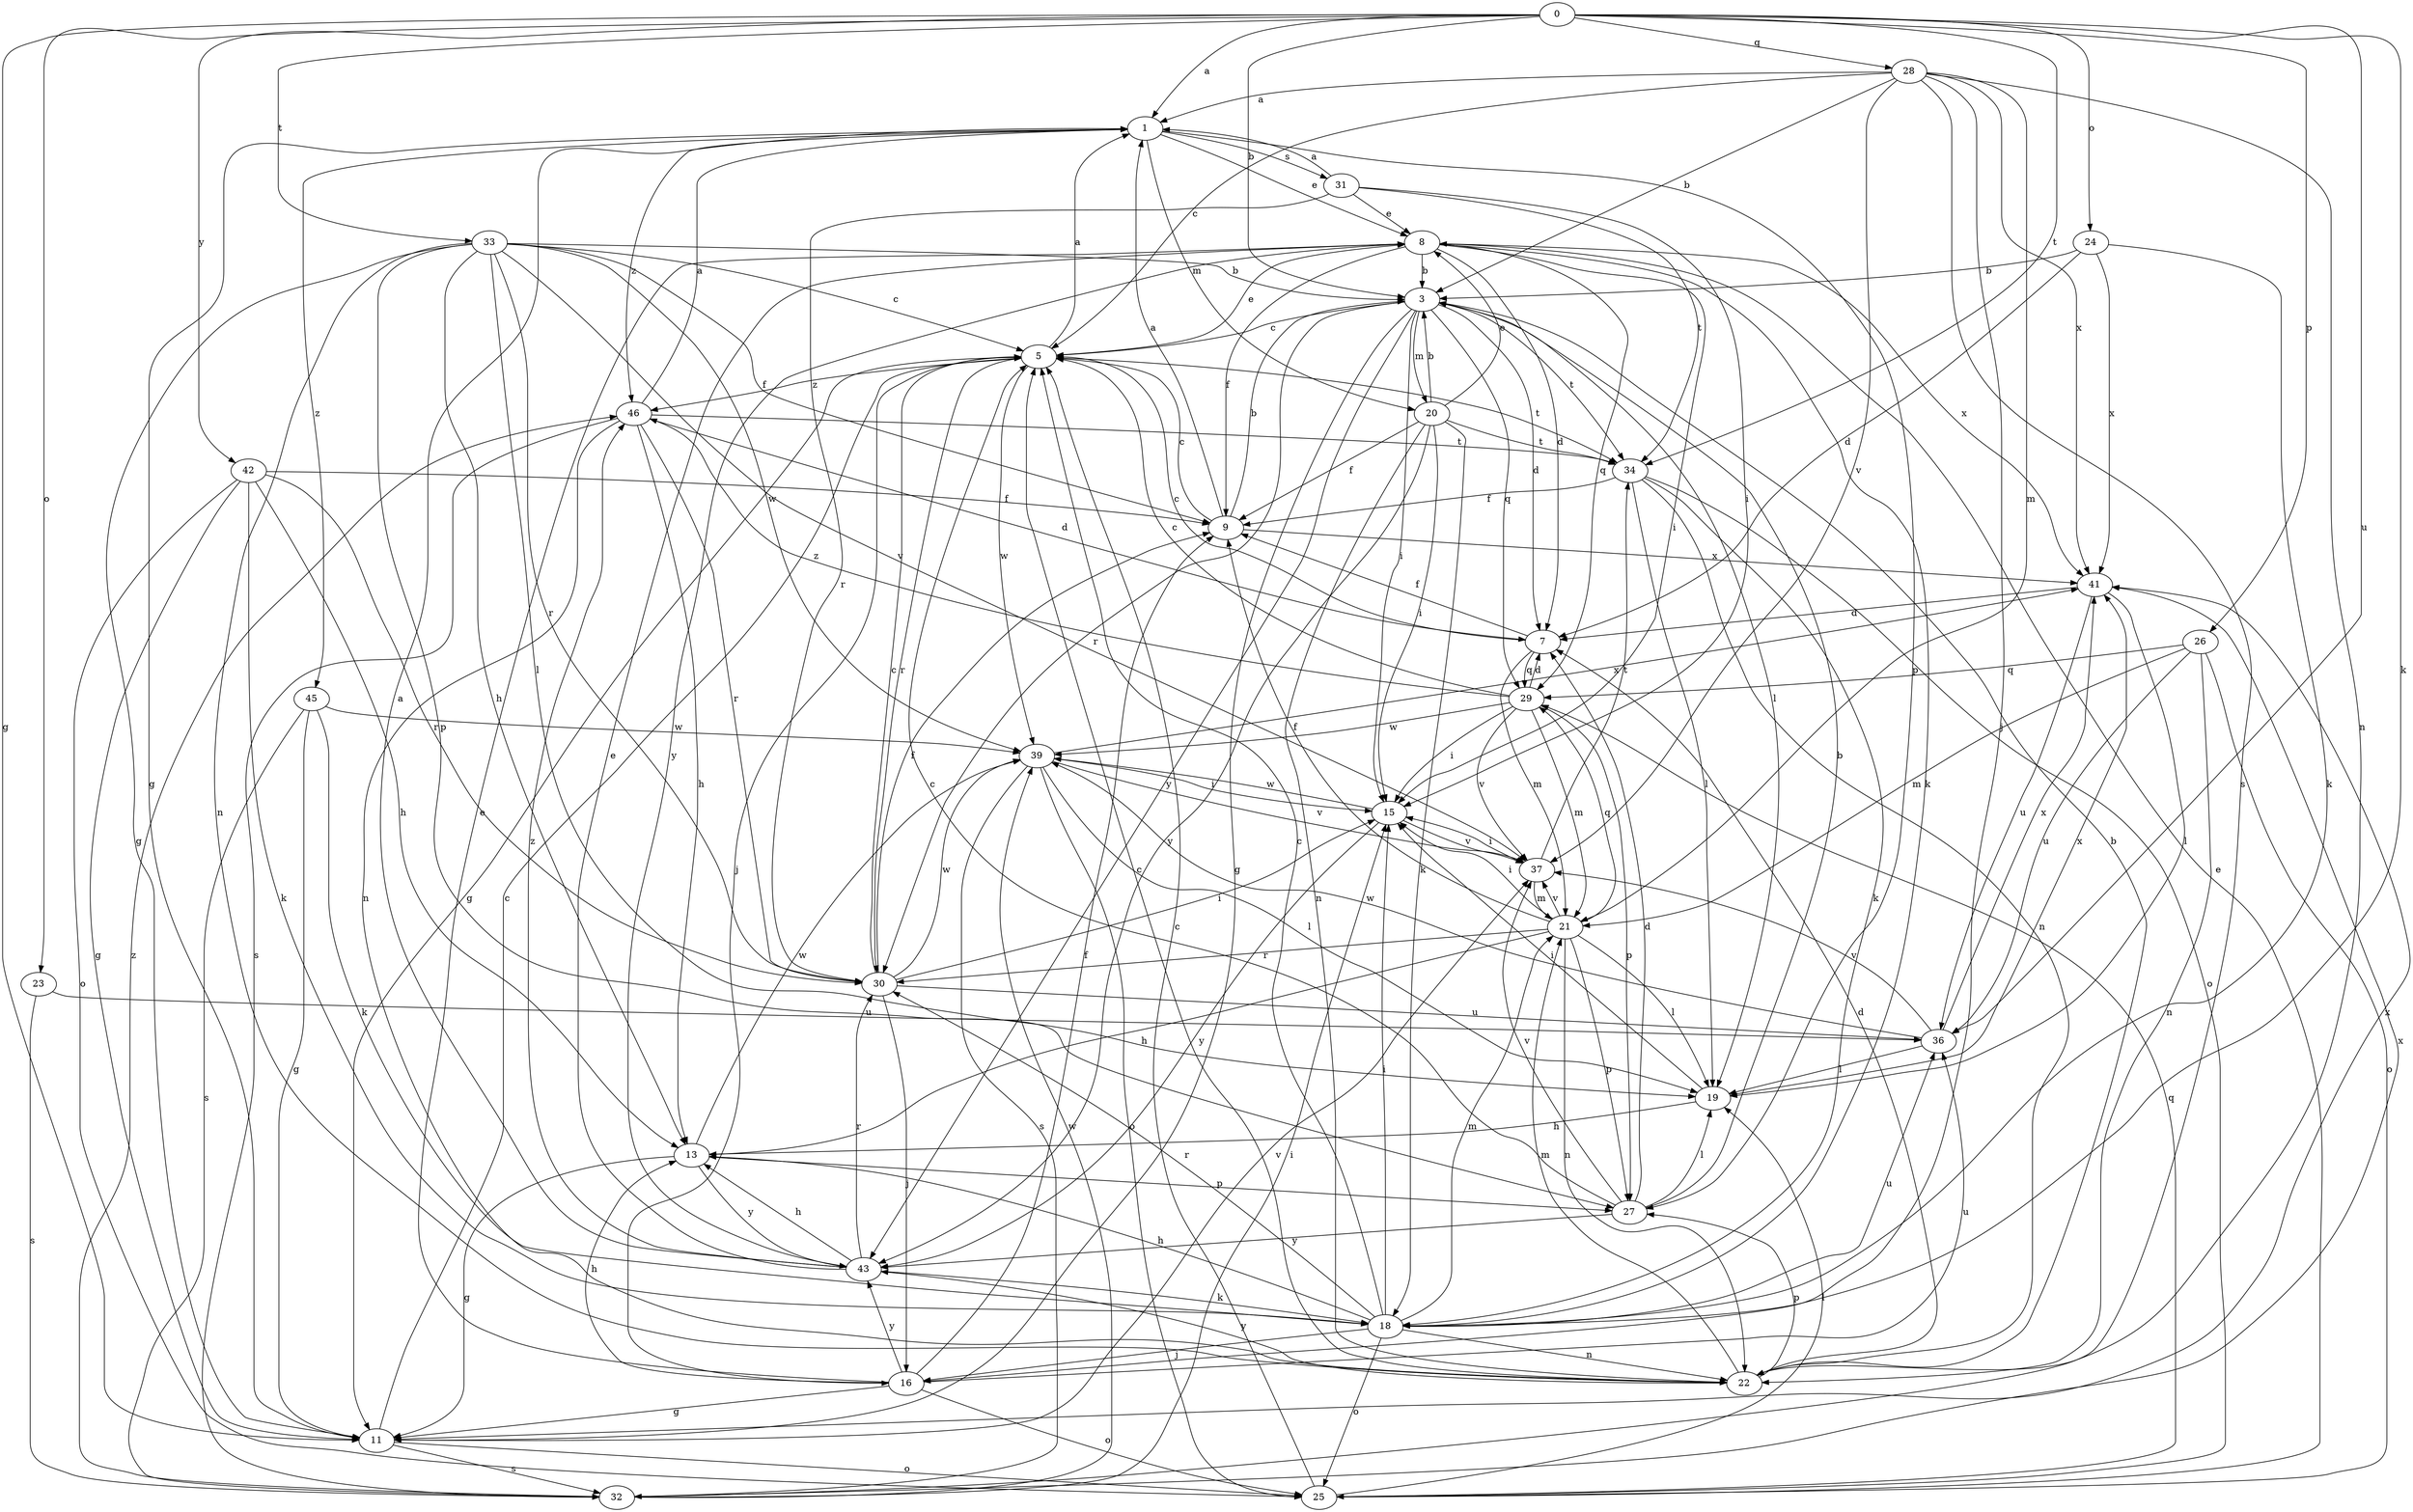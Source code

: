 strict digraph  {
0;
1;
3;
5;
7;
8;
9;
11;
13;
15;
16;
18;
19;
20;
21;
22;
23;
24;
25;
26;
27;
28;
29;
30;
31;
32;
33;
34;
36;
37;
39;
41;
42;
43;
45;
46;
0 -> 1  [label=a];
0 -> 3  [label=b];
0 -> 11  [label=g];
0 -> 18  [label=k];
0 -> 23  [label=o];
0 -> 24  [label=o];
0 -> 26  [label=p];
0 -> 28  [label=q];
0 -> 33  [label=t];
0 -> 34  [label=t];
0 -> 36  [label=u];
0 -> 42  [label=y];
1 -> 8  [label=e];
1 -> 11  [label=g];
1 -> 20  [label=m];
1 -> 27  [label=p];
1 -> 31  [label=s];
1 -> 45  [label=z];
1 -> 46  [label=z];
3 -> 5  [label=c];
3 -> 7  [label=d];
3 -> 11  [label=g];
3 -> 15  [label=i];
3 -> 19  [label=l];
3 -> 20  [label=m];
3 -> 29  [label=q];
3 -> 30  [label=r];
3 -> 34  [label=t];
3 -> 43  [label=y];
5 -> 1  [label=a];
5 -> 8  [label=e];
5 -> 11  [label=g];
5 -> 16  [label=j];
5 -> 30  [label=r];
5 -> 34  [label=t];
5 -> 39  [label=w];
5 -> 46  [label=z];
7 -> 5  [label=c];
7 -> 9  [label=f];
7 -> 21  [label=m];
7 -> 29  [label=q];
8 -> 3  [label=b];
8 -> 7  [label=d];
8 -> 9  [label=f];
8 -> 15  [label=i];
8 -> 18  [label=k];
8 -> 29  [label=q];
8 -> 41  [label=x];
8 -> 43  [label=y];
9 -> 1  [label=a];
9 -> 3  [label=b];
9 -> 5  [label=c];
9 -> 41  [label=x];
11 -> 5  [label=c];
11 -> 25  [label=o];
11 -> 32  [label=s];
11 -> 37  [label=v];
11 -> 41  [label=x];
13 -> 11  [label=g];
13 -> 27  [label=p];
13 -> 39  [label=w];
13 -> 43  [label=y];
15 -> 37  [label=v];
15 -> 39  [label=w];
15 -> 43  [label=y];
16 -> 8  [label=e];
16 -> 9  [label=f];
16 -> 11  [label=g];
16 -> 13  [label=h];
16 -> 25  [label=o];
16 -> 36  [label=u];
16 -> 43  [label=y];
18 -> 5  [label=c];
18 -> 13  [label=h];
18 -> 15  [label=i];
18 -> 16  [label=j];
18 -> 21  [label=m];
18 -> 22  [label=n];
18 -> 25  [label=o];
18 -> 30  [label=r];
18 -> 36  [label=u];
19 -> 13  [label=h];
19 -> 15  [label=i];
19 -> 41  [label=x];
20 -> 3  [label=b];
20 -> 8  [label=e];
20 -> 9  [label=f];
20 -> 15  [label=i];
20 -> 18  [label=k];
20 -> 22  [label=n];
20 -> 34  [label=t];
20 -> 43  [label=y];
21 -> 9  [label=f];
21 -> 13  [label=h];
21 -> 15  [label=i];
21 -> 19  [label=l];
21 -> 22  [label=n];
21 -> 27  [label=p];
21 -> 29  [label=q];
21 -> 30  [label=r];
21 -> 37  [label=v];
22 -> 3  [label=b];
22 -> 5  [label=c];
22 -> 7  [label=d];
22 -> 21  [label=m];
22 -> 27  [label=p];
22 -> 43  [label=y];
23 -> 32  [label=s];
23 -> 36  [label=u];
24 -> 3  [label=b];
24 -> 7  [label=d];
24 -> 18  [label=k];
24 -> 41  [label=x];
25 -> 5  [label=c];
25 -> 8  [label=e];
25 -> 19  [label=l];
25 -> 29  [label=q];
26 -> 21  [label=m];
26 -> 22  [label=n];
26 -> 25  [label=o];
26 -> 29  [label=q];
26 -> 36  [label=u];
27 -> 3  [label=b];
27 -> 5  [label=c];
27 -> 7  [label=d];
27 -> 19  [label=l];
27 -> 37  [label=v];
27 -> 43  [label=y];
28 -> 1  [label=a];
28 -> 3  [label=b];
28 -> 5  [label=c];
28 -> 16  [label=j];
28 -> 21  [label=m];
28 -> 22  [label=n];
28 -> 32  [label=s];
28 -> 37  [label=v];
28 -> 41  [label=x];
29 -> 5  [label=c];
29 -> 7  [label=d];
29 -> 15  [label=i];
29 -> 21  [label=m];
29 -> 27  [label=p];
29 -> 37  [label=v];
29 -> 39  [label=w];
29 -> 46  [label=z];
30 -> 5  [label=c];
30 -> 9  [label=f];
30 -> 15  [label=i];
30 -> 16  [label=j];
30 -> 36  [label=u];
30 -> 39  [label=w];
31 -> 1  [label=a];
31 -> 8  [label=e];
31 -> 15  [label=i];
31 -> 30  [label=r];
31 -> 34  [label=t];
32 -> 15  [label=i];
32 -> 39  [label=w];
32 -> 41  [label=x];
32 -> 46  [label=z];
33 -> 3  [label=b];
33 -> 5  [label=c];
33 -> 9  [label=f];
33 -> 11  [label=g];
33 -> 13  [label=h];
33 -> 19  [label=l];
33 -> 22  [label=n];
33 -> 27  [label=p];
33 -> 30  [label=r];
33 -> 37  [label=v];
33 -> 39  [label=w];
34 -> 9  [label=f];
34 -> 18  [label=k];
34 -> 19  [label=l];
34 -> 22  [label=n];
34 -> 25  [label=o];
36 -> 19  [label=l];
36 -> 37  [label=v];
36 -> 39  [label=w];
36 -> 41  [label=x];
37 -> 15  [label=i];
37 -> 21  [label=m];
37 -> 34  [label=t];
39 -> 15  [label=i];
39 -> 19  [label=l];
39 -> 25  [label=o];
39 -> 32  [label=s];
39 -> 37  [label=v];
39 -> 41  [label=x];
41 -> 7  [label=d];
41 -> 19  [label=l];
41 -> 36  [label=u];
42 -> 9  [label=f];
42 -> 11  [label=g];
42 -> 13  [label=h];
42 -> 18  [label=k];
42 -> 25  [label=o];
42 -> 30  [label=r];
43 -> 1  [label=a];
43 -> 8  [label=e];
43 -> 13  [label=h];
43 -> 18  [label=k];
43 -> 30  [label=r];
43 -> 46  [label=z];
45 -> 11  [label=g];
45 -> 18  [label=k];
45 -> 32  [label=s];
45 -> 39  [label=w];
46 -> 1  [label=a];
46 -> 7  [label=d];
46 -> 13  [label=h];
46 -> 22  [label=n];
46 -> 30  [label=r];
46 -> 32  [label=s];
46 -> 34  [label=t];
}
